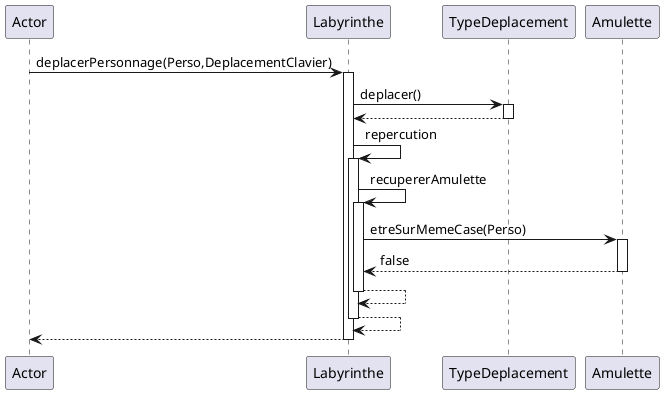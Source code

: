 @startuml
participant Actor
Actor -> Labyrinthe : deplacerPersonnage(Perso,DeplacementClavier)
activate Labyrinthe
Labyrinthe -> TypeDeplacement : deplacer()
activate TypeDeplacement
TypeDeplacement --> Labyrinthe
deactivate TypeDeplacement
Labyrinthe -> Labyrinthe : repercution
activate Labyrinthe
Labyrinthe -> Labyrinthe : recupererAmulette
activate Labyrinthe

Labyrinthe -> Amulette : etreSurMemeCase(Perso)
activate Amulette
Amulette --> Labyrinthe : false
deactivate Amulette
Labyrinthe --> Labyrinthe
deactivate Labyrinthe
Labyrinthe --> Labyrinthe
deactivate Labyrinthe
return
@enduml